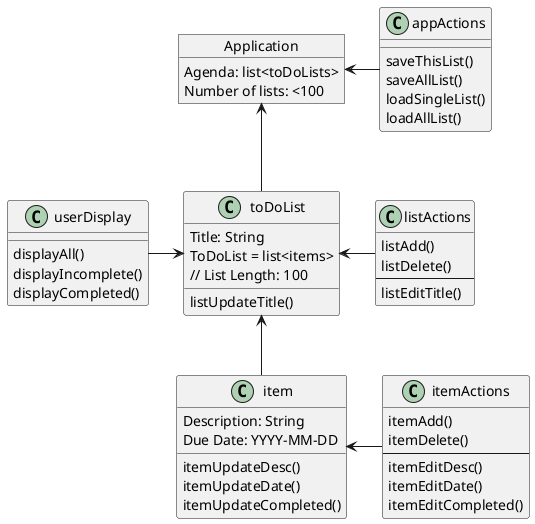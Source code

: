 @startuml
'https://plantuml.com/class-diagram

object Application {
Agenda: list<toDoLists>
Number of lists: <100
}

class toDoList {
Title: String
ToDoList = list<items>
// List Length: 100
listUpdateTitle()
}

class item {
Description: String
Due Date: YYYY-MM-DD
itemUpdateDesc()
itemUpdateDate()
itemUpdateCompleted()
}

class userDisplay {

displayAll()
displayIncomplete()
displayCompleted()
}

class appActions {
saveThisList()
saveAllList()
loadSingleList()
loadAllList()
}


class listActions {
listAdd()
listDelete()
----
listEditTitle()
}

class itemActions {
itemAdd()
itemDelete()
----
itemEditDesc()
itemEditDate()
itemEditCompleted()
}

Application <-- toDoList
Application <- appActions
toDoList <- listActions
toDoList <-- item
userDisplay -> toDoList
item <- itemActions


@enduml

The application shall be able to manage at least 100 unique todo lists

A todo list shall have a title
A todo list shall have the capacity to store at least 100 unique items

An item shall have a description
An item shall have a due date, formatted as YYYY-MM-DD

A user shall be able to add a new todo list
A user shall be able to remove an existing todo list
A user shall be able to edit the title of an existing todo list
A user shall be able to add a new item to an existing todo list
A user shall be able to remove an item from an existing todo list
A user shall be able to edit the description of an item within an existing todo list
A user shall be able to edit the due date of an item within an existing todo list
A user shall be able to mark an item in a todo list as complete

A user shall be able to display all of the existing items in a todo list
A user shall be able to display only the incompleted items in a todo list
A user shall be able to display only the completed items in a todo list

A user shall be able to save all of the items in a single todo list to external storage
A user shall be able to save all of the items across all of the todo lists to external storage
A user shall be able to load a single todo list that was previously saved to external storage
A user shall be able to load multiple todo lists that were previous saved to external storage